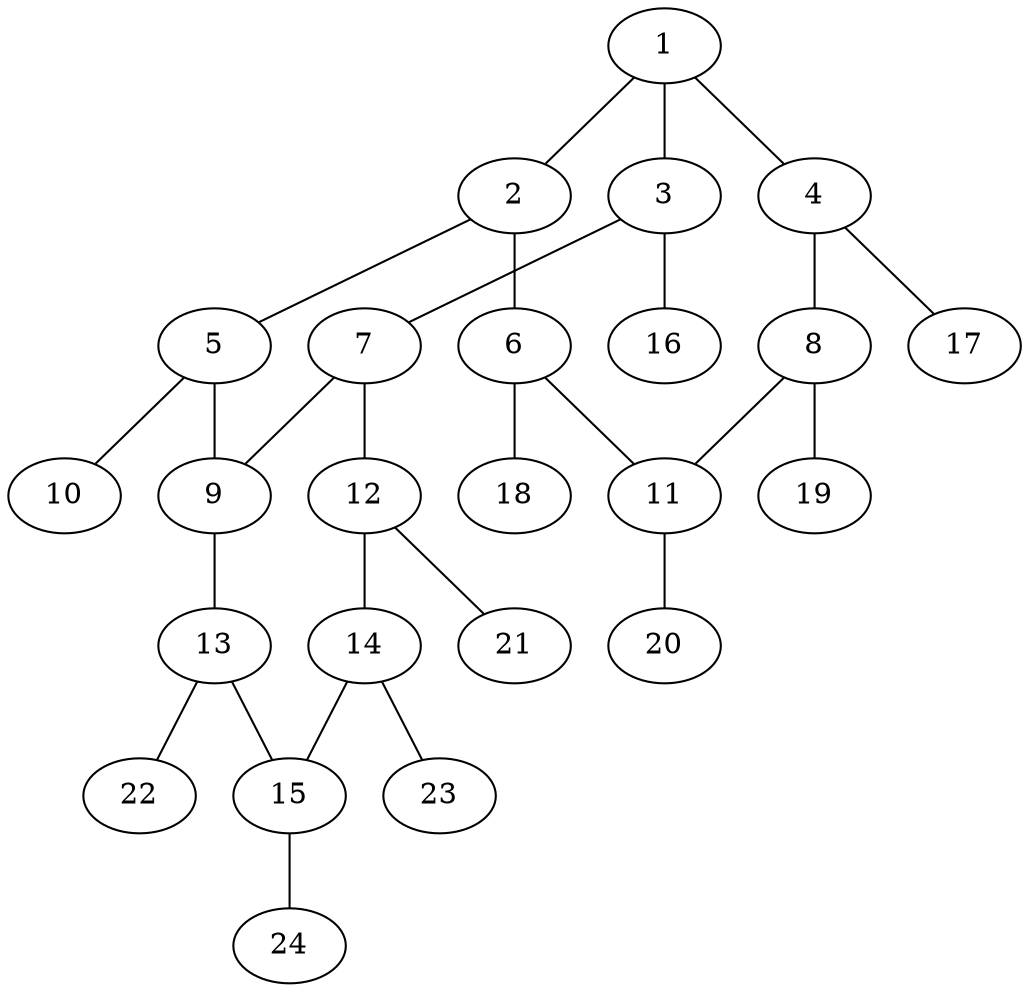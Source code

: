 graph molecule_902 {
	1	 [chem=C];
	2	 [chem=C];
	1 -- 2	 [valence=2];
	3	 [chem=C];
	1 -- 3	 [valence=1];
	4	 [chem=C];
	1 -- 4	 [valence=1];
	5	 [chem=C];
	2 -- 5	 [valence=1];
	6	 [chem=C];
	2 -- 6	 [valence=1];
	7	 [chem=C];
	3 -- 7	 [valence=2];
	16	 [chem=H];
	3 -- 16	 [valence=1];
	8	 [chem=C];
	4 -- 8	 [valence=2];
	17	 [chem=H];
	4 -- 17	 [valence=1];
	9	 [chem=C];
	5 -- 9	 [valence=2];
	10	 [chem=Cl];
	5 -- 10	 [valence=1];
	11	 [chem=C];
	6 -- 11	 [valence=2];
	18	 [chem=H];
	6 -- 18	 [valence=1];
	7 -- 9	 [valence=1];
	12	 [chem=C];
	7 -- 12	 [valence=1];
	8 -- 11	 [valence=1];
	19	 [chem=H];
	8 -- 19	 [valence=1];
	13	 [chem=C];
	9 -- 13	 [valence=1];
	20	 [chem=H];
	11 -- 20	 [valence=1];
	14	 [chem=C];
	12 -- 14	 [valence=2];
	21	 [chem=H];
	12 -- 21	 [valence=1];
	15	 [chem=C];
	13 -- 15	 [valence=2];
	22	 [chem=H];
	13 -- 22	 [valence=1];
	14 -- 15	 [valence=1];
	23	 [chem=H];
	14 -- 23	 [valence=1];
	24	 [chem=H];
	15 -- 24	 [valence=1];
}
